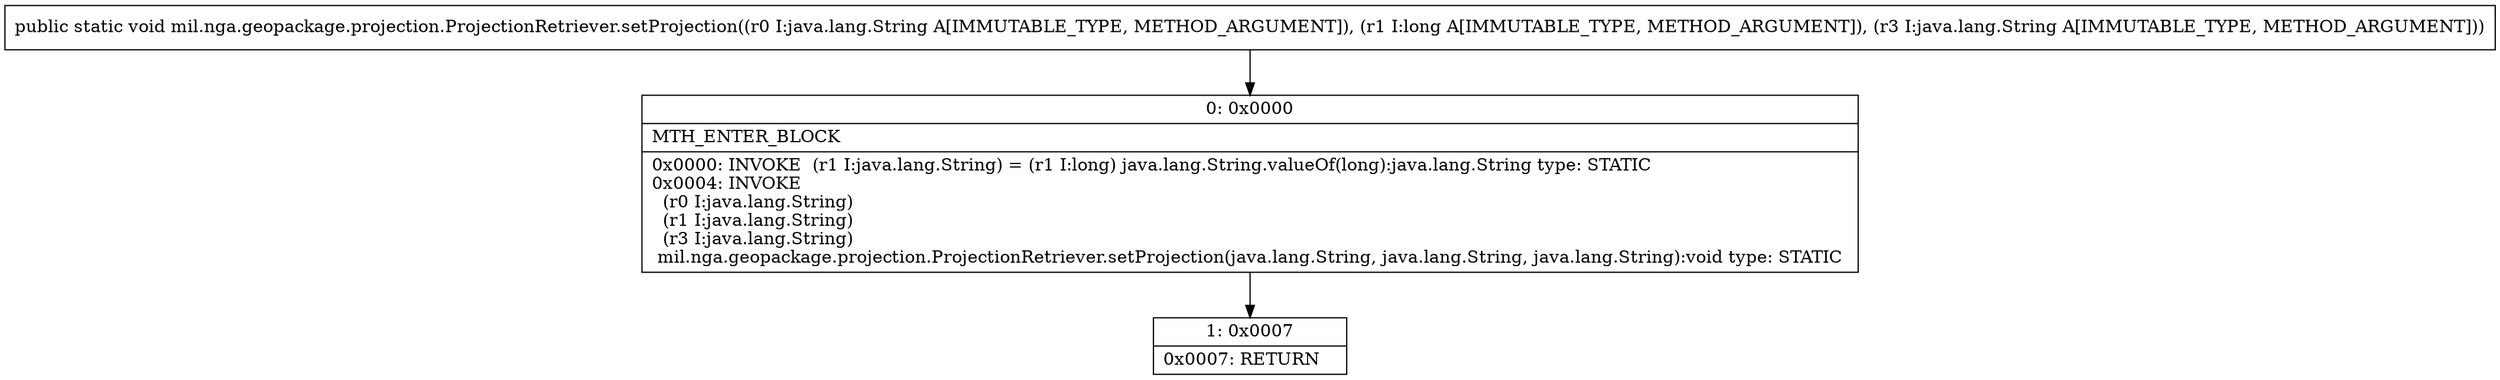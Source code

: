 digraph "CFG formil.nga.geopackage.projection.ProjectionRetriever.setProjection(Ljava\/lang\/String;JLjava\/lang\/String;)V" {
Node_0 [shape=record,label="{0\:\ 0x0000|MTH_ENTER_BLOCK\l|0x0000: INVOKE  (r1 I:java.lang.String) = (r1 I:long) java.lang.String.valueOf(long):java.lang.String type: STATIC \l0x0004: INVOKE  \l  (r0 I:java.lang.String)\l  (r1 I:java.lang.String)\l  (r3 I:java.lang.String)\l mil.nga.geopackage.projection.ProjectionRetriever.setProjection(java.lang.String, java.lang.String, java.lang.String):void type: STATIC \l}"];
Node_1 [shape=record,label="{1\:\ 0x0007|0x0007: RETURN   \l}"];
MethodNode[shape=record,label="{public static void mil.nga.geopackage.projection.ProjectionRetriever.setProjection((r0 I:java.lang.String A[IMMUTABLE_TYPE, METHOD_ARGUMENT]), (r1 I:long A[IMMUTABLE_TYPE, METHOD_ARGUMENT]), (r3 I:java.lang.String A[IMMUTABLE_TYPE, METHOD_ARGUMENT])) }"];
MethodNode -> Node_0;
Node_0 -> Node_1;
}

